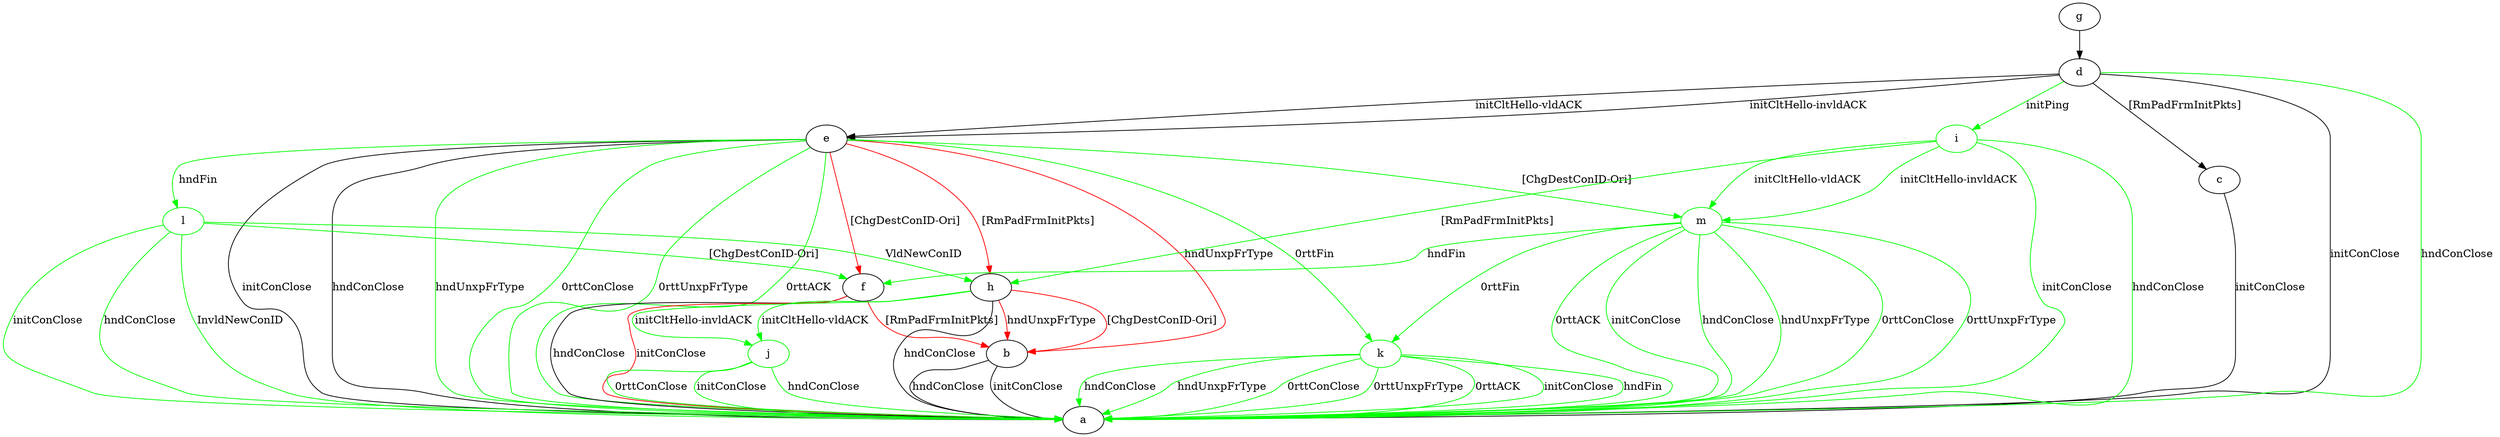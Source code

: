 digraph "" {
	b -> a	[key=0,
		label="initConClose "];
	b -> a	[key=1,
		label="hndConClose "];
	c -> a	[key=0,
		label="initConClose "];
	d -> a	[key=0,
		label="initConClose "];
	d -> a	[key=1,
		color=green,
		label="hndConClose "];
	d -> c	[key=0,
		label="[RmPadFrmInitPkts] "];
	d -> e	[key=0,
		label="initCltHello-vldACK "];
	d -> e	[key=1,
		label="initCltHello-invldACK "];
	i	[color=green];
	d -> i	[key=0,
		color=green,
		label="initPing "];
	e -> a	[key=0,
		label="initConClose "];
	e -> a	[key=1,
		label="hndConClose "];
	e -> a	[key=2,
		color=green,
		label="hndUnxpFrType "];
	e -> a	[key=3,
		color=green,
		label="0rttConClose "];
	e -> a	[key=4,
		color=green,
		label="0rttUnxpFrType "];
	e -> a	[key=5,
		color=green,
		label="0rttACK "];
	e -> b	[key=0,
		color=red,
		label="hndUnxpFrType "];
	e -> f	[key=0,
		color=red,
		label="[ChgDestConID-Ori] "];
	e -> h	[key=0,
		color=red,
		label="[RmPadFrmInitPkts] "];
	k	[color=green];
	e -> k	[key=0,
		color=green,
		label="0rttFin "];
	l	[color=green];
	e -> l	[key=0,
		color=green,
		label="hndFin "];
	m	[color=green];
	e -> m	[key=0,
		color=green,
		label="[ChgDestConID-Ori] "];
	f -> a	[key=0,
		label="hndConClose "];
	f -> a	[key=1,
		color=red,
		label="initConClose "];
	f -> b	[key=0,
		color=red,
		label="[RmPadFrmInitPkts] "];
	g -> d	[key=0];
	h -> a	[key=0,
		label="hndConClose "];
	h -> b	[key=0,
		color=red,
		label="hndUnxpFrType "];
	h -> b	[key=1,
		color=red,
		label="[ChgDestConID-Ori] "];
	j	[color=green];
	h -> j	[key=0,
		color=green,
		label="initCltHello-vldACK "];
	h -> j	[key=1,
		color=green,
		label="initCltHello-invldACK "];
	i -> a	[key=0,
		color=green,
		label="initConClose "];
	i -> a	[key=1,
		color=green,
		label="hndConClose "];
	i -> h	[key=0,
		color=green,
		label="[RmPadFrmInitPkts] "];
	i -> m	[key=0,
		color=green,
		label="initCltHello-vldACK "];
	i -> m	[key=1,
		color=green,
		label="initCltHello-invldACK "];
	j -> a	[key=0,
		color=green,
		label="initConClose "];
	j -> a	[key=1,
		color=green,
		label="hndConClose "];
	j -> a	[key=2,
		color=green,
		label="0rttConClose "];
	k -> a	[key=0,
		color=green,
		label="initConClose "];
	k -> a	[key=1,
		color=green,
		label="hndFin "];
	k -> a	[key=2,
		color=green,
		label="hndConClose "];
	k -> a	[key=3,
		color=green,
		label="hndUnxpFrType "];
	k -> a	[key=4,
		color=green,
		label="0rttConClose "];
	k -> a	[key=5,
		color=green,
		label="0rttUnxpFrType "];
	k -> a	[key=6,
		color=green,
		label="0rttACK "];
	l -> a	[key=0,
		color=green,
		label="initConClose "];
	l -> a	[key=1,
		color=green,
		label="hndConClose "];
	l -> a	[key=2,
		color=green,
		label="InvldNewConID "];
	l -> f	[key=0,
		color=green,
		label="[ChgDestConID-Ori] "];
	l -> h	[key=0,
		color=green,
		label="VldNewConID "];
	m -> a	[key=0,
		color=green,
		label="initConClose "];
	m -> a	[key=1,
		color=green,
		label="hndConClose "];
	m -> a	[key=2,
		color=green,
		label="hndUnxpFrType "];
	m -> a	[key=3,
		color=green,
		label="0rttConClose "];
	m -> a	[key=4,
		color=green,
		label="0rttUnxpFrType "];
	m -> a	[key=5,
		color=green,
		label="0rttACK "];
	m -> f	[key=0,
		color=green,
		label="hndFin "];
	m -> k	[key=0,
		color=green,
		label="0rttFin "];
}
